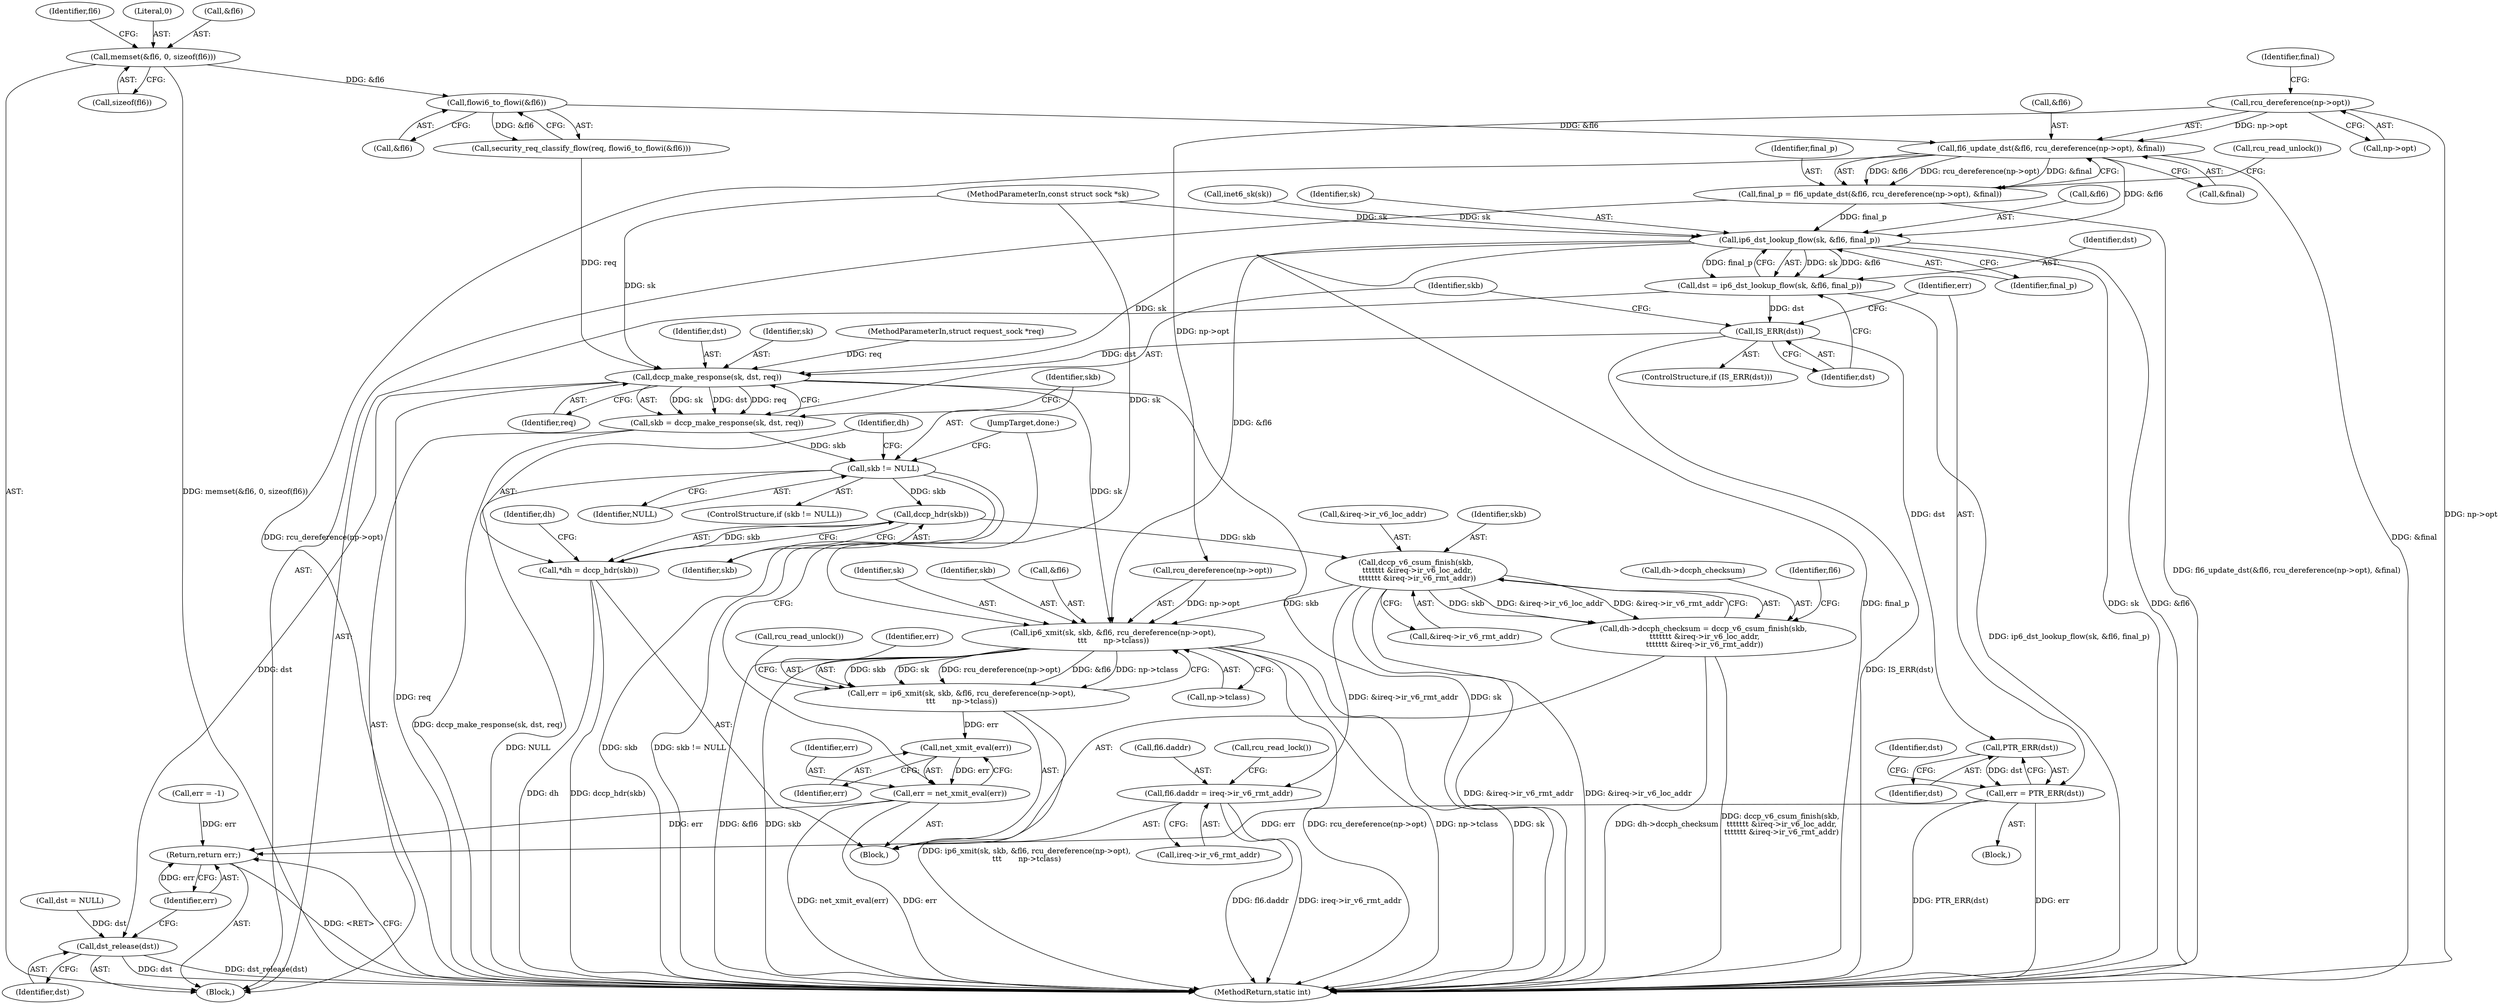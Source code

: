 digraph "0_linux_45f6fad84cc305103b28d73482b344d7f5b76f39_1@API" {
"1000184" [label="(Call,fl6_update_dst(&fl6, rcu_dereference(np->opt), &final))"];
"1000178" [label="(Call,flowi6_to_flowi(&fl6))"];
"1000124" [label="(Call,memset(&fl6, 0, sizeof(fl6)))"];
"1000187" [label="(Call,rcu_dereference(np->opt))"];
"1000182" [label="(Call,final_p = fl6_update_dst(&fl6, rcu_dereference(np->opt), &final))"];
"1000196" [label="(Call,ip6_dst_lookup_flow(sk, &fl6, final_p))"];
"1000194" [label="(Call,dst = ip6_dst_lookup_flow(sk, &fl6, final_p))"];
"1000202" [label="(Call,IS_ERR(dst))"];
"1000207" [label="(Call,PTR_ERR(dst))"];
"1000205" [label="(Call,err = PTR_ERR(dst))"];
"1000273" [label="(Return,return err;)"];
"1000215" [label="(Call,dccp_make_response(sk, dst, req))"];
"1000213" [label="(Call,skb = dccp_make_response(sk, dst, req))"];
"1000220" [label="(Call,skb != NULL)"];
"1000227" [label="(Call,dccp_hdr(skb))"];
"1000225" [label="(Call,*dh = dccp_hdr(skb))"];
"1000233" [label="(Call,dccp_v6_csum_finish(skb,\n \t\t\t\t\t\t\t &ireq->ir_v6_loc_addr,\n \t\t\t\t\t\t\t &ireq->ir_v6_rmt_addr))"];
"1000229" [label="(Call,dh->dccph_checksum = dccp_v6_csum_finish(skb,\n \t\t\t\t\t\t\t &ireq->ir_v6_loc_addr,\n \t\t\t\t\t\t\t &ireq->ir_v6_rmt_addr))"];
"1000243" [label="(Call,fl6.daddr = ireq->ir_v6_rmt_addr)"];
"1000253" [label="(Call,ip6_xmit(sk, skb, &fl6, rcu_dereference(np->opt),\n\t\t\t       np->tclass))"];
"1000251" [label="(Call,err = ip6_xmit(sk, skb, &fl6, rcu_dereference(np->opt),\n\t\t\t       np->tclass))"];
"1000268" [label="(Call,net_xmit_eval(err))"];
"1000266" [label="(Call,err = net_xmit_eval(err))"];
"1000271" [label="(Call,dst_release(dst))"];
"1000202" [label="(Call,IS_ERR(dst))"];
"1000182" [label="(Call,final_p = fl6_update_dst(&fl6, rcu_dereference(np->opt), &final))"];
"1000128" [label="(Call,sizeof(fl6))"];
"1000208" [label="(Identifier,dst)"];
"1000235" [label="(Call,&ireq->ir_v6_loc_addr)"];
"1000250" [label="(Call,rcu_read_lock())"];
"1000251" [label="(Call,err = ip6_xmit(sk, skb, &fl6, rcu_dereference(np->opt),\n\t\t\t       np->tclass))"];
"1000267" [label="(Identifier,err)"];
"1000220" [label="(Call,skb != NULL)"];
"1000227" [label="(Call,dccp_hdr(skb))"];
"1000178" [label="(Call,flowi6_to_flowi(&fl6))"];
"1000273" [label="(Return,return err;)"];
"1000112" [label="(Call,inet6_sk(sk))"];
"1000223" [label="(Block,)"];
"1000210" [label="(Identifier,dst)"];
"1000269" [label="(Identifier,err)"];
"1000270" [label="(JumpTarget,done:)"];
"1000207" [label="(Call,PTR_ERR(dst))"];
"1000119" [label="(Call,err = -1)"];
"1000184" [label="(Call,fl6_update_dst(&fl6, rcu_dereference(np->opt), &final))"];
"1000194" [label="(Call,dst = ip6_dst_lookup_flow(sk, &fl6, final_p))"];
"1000214" [label="(Identifier,skb)"];
"1000247" [label="(Call,ireq->ir_v6_rmt_addr)"];
"1000275" [label="(MethodReturn,static int)"];
"1000124" [label="(Call,memset(&fl6, 0, sizeof(fl6)))"];
"1000225" [label="(Call,*dh = dccp_hdr(skb))"];
"1000233" [label="(Call,dccp_v6_csum_finish(skb,\n \t\t\t\t\t\t\t &ireq->ir_v6_loc_addr,\n \t\t\t\t\t\t\t &ireq->ir_v6_rmt_addr))"];
"1000197" [label="(Identifier,sk)"];
"1000213" [label="(Call,skb = dccp_make_response(sk, dst, req))"];
"1000218" [label="(Identifier,req)"];
"1000228" [label="(Identifier,skb)"];
"1000101" [label="(MethodParameterIn,const struct sock *sk)"];
"1000187" [label="(Call,rcu_dereference(np->opt))"];
"1000215" [label="(Call,dccp_make_response(sk, dst, req))"];
"1000266" [label="(Call,err = net_xmit_eval(err))"];
"1000216" [label="(Identifier,sk)"];
"1000271" [label="(Call,dst_release(dst))"];
"1000191" [label="(Call,&final)"];
"1000256" [label="(Call,&fl6)"];
"1000219" [label="(ControlStructure,if (skb != NULL))"];
"1000102" [label="(MethodParameterIn,struct request_sock *req)"];
"1000132" [label="(Identifier,fl6)"];
"1000222" [label="(Identifier,NULL)"];
"1000127" [label="(Literal,0)"];
"1000231" [label="(Identifier,dh)"];
"1000254" [label="(Identifier,sk)"];
"1000196" [label="(Call,ip6_dst_lookup_flow(sk, &fl6, final_p))"];
"1000203" [label="(Identifier,dst)"];
"1000176" [label="(Call,security_req_classify_flow(req, flowi6_to_flowi(&fl6)))"];
"1000193" [label="(Call,rcu_read_unlock())"];
"1000188" [label="(Call,np->opt)"];
"1000253" [label="(Call,ip6_xmit(sk, skb, &fl6, rcu_dereference(np->opt),\n\t\t\t       np->tclass))"];
"1000204" [label="(Block,)"];
"1000244" [label="(Call,fl6.daddr)"];
"1000255" [label="(Identifier,skb)"];
"1000272" [label="(Identifier,dst)"];
"1000192" [label="(Identifier,final)"];
"1000217" [label="(Identifier,dst)"];
"1000234" [label="(Identifier,skb)"];
"1000230" [label="(Call,dh->dccph_checksum)"];
"1000268" [label="(Call,net_xmit_eval(err))"];
"1000221" [label="(Identifier,skb)"];
"1000183" [label="(Identifier,final_p)"];
"1000245" [label="(Identifier,fl6)"];
"1000239" [label="(Call,&ireq->ir_v6_rmt_addr)"];
"1000262" [label="(Call,np->tclass)"];
"1000103" [label="(Block,)"];
"1000201" [label="(ControlStructure,if (IS_ERR(dst)))"];
"1000200" [label="(Identifier,final_p)"];
"1000205" [label="(Call,err = PTR_ERR(dst))"];
"1000252" [label="(Identifier,err)"];
"1000243" [label="(Call,fl6.daddr = ireq->ir_v6_rmt_addr)"];
"1000125" [label="(Call,&fl6)"];
"1000206" [label="(Identifier,err)"];
"1000229" [label="(Call,dh->dccph_checksum = dccp_v6_csum_finish(skb,\n \t\t\t\t\t\t\t &ireq->ir_v6_loc_addr,\n \t\t\t\t\t\t\t &ireq->ir_v6_rmt_addr))"];
"1000265" [label="(Call,rcu_read_unlock())"];
"1000209" [label="(Call,dst = NULL)"];
"1000195" [label="(Identifier,dst)"];
"1000185" [label="(Call,&fl6)"];
"1000198" [label="(Call,&fl6)"];
"1000274" [label="(Identifier,err)"];
"1000226" [label="(Identifier,dh)"];
"1000258" [label="(Call,rcu_dereference(np->opt))"];
"1000179" [label="(Call,&fl6)"];
"1000184" -> "1000182"  [label="AST: "];
"1000184" -> "1000191"  [label="CFG: "];
"1000185" -> "1000184"  [label="AST: "];
"1000187" -> "1000184"  [label="AST: "];
"1000191" -> "1000184"  [label="AST: "];
"1000182" -> "1000184"  [label="CFG: "];
"1000184" -> "1000275"  [label="DDG: rcu_dereference(np->opt)"];
"1000184" -> "1000275"  [label="DDG: &final"];
"1000184" -> "1000182"  [label="DDG: &fl6"];
"1000184" -> "1000182"  [label="DDG: rcu_dereference(np->opt)"];
"1000184" -> "1000182"  [label="DDG: &final"];
"1000178" -> "1000184"  [label="DDG: &fl6"];
"1000187" -> "1000184"  [label="DDG: np->opt"];
"1000184" -> "1000196"  [label="DDG: &fl6"];
"1000178" -> "1000176"  [label="AST: "];
"1000178" -> "1000179"  [label="CFG: "];
"1000179" -> "1000178"  [label="AST: "];
"1000176" -> "1000178"  [label="CFG: "];
"1000178" -> "1000176"  [label="DDG: &fl6"];
"1000124" -> "1000178"  [label="DDG: &fl6"];
"1000124" -> "1000103"  [label="AST: "];
"1000124" -> "1000128"  [label="CFG: "];
"1000125" -> "1000124"  [label="AST: "];
"1000127" -> "1000124"  [label="AST: "];
"1000128" -> "1000124"  [label="AST: "];
"1000132" -> "1000124"  [label="CFG: "];
"1000124" -> "1000275"  [label="DDG: memset(&fl6, 0, sizeof(fl6))"];
"1000187" -> "1000188"  [label="CFG: "];
"1000188" -> "1000187"  [label="AST: "];
"1000192" -> "1000187"  [label="CFG: "];
"1000187" -> "1000275"  [label="DDG: np->opt"];
"1000187" -> "1000258"  [label="DDG: np->opt"];
"1000182" -> "1000103"  [label="AST: "];
"1000183" -> "1000182"  [label="AST: "];
"1000193" -> "1000182"  [label="CFG: "];
"1000182" -> "1000275"  [label="DDG: fl6_update_dst(&fl6, rcu_dereference(np->opt), &final)"];
"1000182" -> "1000196"  [label="DDG: final_p"];
"1000196" -> "1000194"  [label="AST: "];
"1000196" -> "1000200"  [label="CFG: "];
"1000197" -> "1000196"  [label="AST: "];
"1000198" -> "1000196"  [label="AST: "];
"1000200" -> "1000196"  [label="AST: "];
"1000194" -> "1000196"  [label="CFG: "];
"1000196" -> "1000275"  [label="DDG: sk"];
"1000196" -> "1000275"  [label="DDG: final_p"];
"1000196" -> "1000275"  [label="DDG: &fl6"];
"1000196" -> "1000194"  [label="DDG: sk"];
"1000196" -> "1000194"  [label="DDG: &fl6"];
"1000196" -> "1000194"  [label="DDG: final_p"];
"1000112" -> "1000196"  [label="DDG: sk"];
"1000101" -> "1000196"  [label="DDG: sk"];
"1000196" -> "1000215"  [label="DDG: sk"];
"1000196" -> "1000253"  [label="DDG: &fl6"];
"1000194" -> "1000103"  [label="AST: "];
"1000195" -> "1000194"  [label="AST: "];
"1000203" -> "1000194"  [label="CFG: "];
"1000194" -> "1000275"  [label="DDG: ip6_dst_lookup_flow(sk, &fl6, final_p)"];
"1000194" -> "1000202"  [label="DDG: dst"];
"1000202" -> "1000201"  [label="AST: "];
"1000202" -> "1000203"  [label="CFG: "];
"1000203" -> "1000202"  [label="AST: "];
"1000206" -> "1000202"  [label="CFG: "];
"1000214" -> "1000202"  [label="CFG: "];
"1000202" -> "1000275"  [label="DDG: IS_ERR(dst)"];
"1000202" -> "1000207"  [label="DDG: dst"];
"1000202" -> "1000215"  [label="DDG: dst"];
"1000207" -> "1000205"  [label="AST: "];
"1000207" -> "1000208"  [label="CFG: "];
"1000208" -> "1000207"  [label="AST: "];
"1000205" -> "1000207"  [label="CFG: "];
"1000207" -> "1000205"  [label="DDG: dst"];
"1000205" -> "1000204"  [label="AST: "];
"1000206" -> "1000205"  [label="AST: "];
"1000210" -> "1000205"  [label="CFG: "];
"1000205" -> "1000275"  [label="DDG: err"];
"1000205" -> "1000275"  [label="DDG: PTR_ERR(dst)"];
"1000205" -> "1000273"  [label="DDG: err"];
"1000273" -> "1000103"  [label="AST: "];
"1000273" -> "1000274"  [label="CFG: "];
"1000274" -> "1000273"  [label="AST: "];
"1000275" -> "1000273"  [label="CFG: "];
"1000273" -> "1000275"  [label="DDG: <RET>"];
"1000274" -> "1000273"  [label="DDG: err"];
"1000266" -> "1000273"  [label="DDG: err"];
"1000119" -> "1000273"  [label="DDG: err"];
"1000215" -> "1000213"  [label="AST: "];
"1000215" -> "1000218"  [label="CFG: "];
"1000216" -> "1000215"  [label="AST: "];
"1000217" -> "1000215"  [label="AST: "];
"1000218" -> "1000215"  [label="AST: "];
"1000213" -> "1000215"  [label="CFG: "];
"1000215" -> "1000275"  [label="DDG: sk"];
"1000215" -> "1000275"  [label="DDG: req"];
"1000215" -> "1000213"  [label="DDG: sk"];
"1000215" -> "1000213"  [label="DDG: dst"];
"1000215" -> "1000213"  [label="DDG: req"];
"1000101" -> "1000215"  [label="DDG: sk"];
"1000176" -> "1000215"  [label="DDG: req"];
"1000102" -> "1000215"  [label="DDG: req"];
"1000215" -> "1000253"  [label="DDG: sk"];
"1000215" -> "1000271"  [label="DDG: dst"];
"1000213" -> "1000103"  [label="AST: "];
"1000214" -> "1000213"  [label="AST: "];
"1000221" -> "1000213"  [label="CFG: "];
"1000213" -> "1000275"  [label="DDG: dccp_make_response(sk, dst, req)"];
"1000213" -> "1000220"  [label="DDG: skb"];
"1000220" -> "1000219"  [label="AST: "];
"1000220" -> "1000222"  [label="CFG: "];
"1000221" -> "1000220"  [label="AST: "];
"1000222" -> "1000220"  [label="AST: "];
"1000226" -> "1000220"  [label="CFG: "];
"1000270" -> "1000220"  [label="CFG: "];
"1000220" -> "1000275"  [label="DDG: skb"];
"1000220" -> "1000275"  [label="DDG: NULL"];
"1000220" -> "1000275"  [label="DDG: skb != NULL"];
"1000220" -> "1000227"  [label="DDG: skb"];
"1000227" -> "1000225"  [label="AST: "];
"1000227" -> "1000228"  [label="CFG: "];
"1000228" -> "1000227"  [label="AST: "];
"1000225" -> "1000227"  [label="CFG: "];
"1000227" -> "1000225"  [label="DDG: skb"];
"1000227" -> "1000233"  [label="DDG: skb"];
"1000225" -> "1000223"  [label="AST: "];
"1000226" -> "1000225"  [label="AST: "];
"1000231" -> "1000225"  [label="CFG: "];
"1000225" -> "1000275"  [label="DDG: dccp_hdr(skb)"];
"1000225" -> "1000275"  [label="DDG: dh"];
"1000233" -> "1000229"  [label="AST: "];
"1000233" -> "1000239"  [label="CFG: "];
"1000234" -> "1000233"  [label="AST: "];
"1000235" -> "1000233"  [label="AST: "];
"1000239" -> "1000233"  [label="AST: "];
"1000229" -> "1000233"  [label="CFG: "];
"1000233" -> "1000275"  [label="DDG: &ireq->ir_v6_rmt_addr"];
"1000233" -> "1000275"  [label="DDG: &ireq->ir_v6_loc_addr"];
"1000233" -> "1000229"  [label="DDG: skb"];
"1000233" -> "1000229"  [label="DDG: &ireq->ir_v6_loc_addr"];
"1000233" -> "1000229"  [label="DDG: &ireq->ir_v6_rmt_addr"];
"1000233" -> "1000243"  [label="DDG: &ireq->ir_v6_rmt_addr"];
"1000233" -> "1000253"  [label="DDG: skb"];
"1000229" -> "1000223"  [label="AST: "];
"1000230" -> "1000229"  [label="AST: "];
"1000245" -> "1000229"  [label="CFG: "];
"1000229" -> "1000275"  [label="DDG: dccp_v6_csum_finish(skb,\n \t\t\t\t\t\t\t &ireq->ir_v6_loc_addr,\n \t\t\t\t\t\t\t &ireq->ir_v6_rmt_addr)"];
"1000229" -> "1000275"  [label="DDG: dh->dccph_checksum"];
"1000243" -> "1000223"  [label="AST: "];
"1000243" -> "1000247"  [label="CFG: "];
"1000244" -> "1000243"  [label="AST: "];
"1000247" -> "1000243"  [label="AST: "];
"1000250" -> "1000243"  [label="CFG: "];
"1000243" -> "1000275"  [label="DDG: fl6.daddr"];
"1000243" -> "1000275"  [label="DDG: ireq->ir_v6_rmt_addr"];
"1000253" -> "1000251"  [label="AST: "];
"1000253" -> "1000262"  [label="CFG: "];
"1000254" -> "1000253"  [label="AST: "];
"1000255" -> "1000253"  [label="AST: "];
"1000256" -> "1000253"  [label="AST: "];
"1000258" -> "1000253"  [label="AST: "];
"1000262" -> "1000253"  [label="AST: "];
"1000251" -> "1000253"  [label="CFG: "];
"1000253" -> "1000275"  [label="DDG: skb"];
"1000253" -> "1000275"  [label="DDG: sk"];
"1000253" -> "1000275"  [label="DDG: rcu_dereference(np->opt)"];
"1000253" -> "1000275"  [label="DDG: np->tclass"];
"1000253" -> "1000275"  [label="DDG: &fl6"];
"1000253" -> "1000251"  [label="DDG: skb"];
"1000253" -> "1000251"  [label="DDG: sk"];
"1000253" -> "1000251"  [label="DDG: rcu_dereference(np->opt)"];
"1000253" -> "1000251"  [label="DDG: &fl6"];
"1000253" -> "1000251"  [label="DDG: np->tclass"];
"1000101" -> "1000253"  [label="DDG: sk"];
"1000258" -> "1000253"  [label="DDG: np->opt"];
"1000251" -> "1000223"  [label="AST: "];
"1000252" -> "1000251"  [label="AST: "];
"1000265" -> "1000251"  [label="CFG: "];
"1000251" -> "1000275"  [label="DDG: ip6_xmit(sk, skb, &fl6, rcu_dereference(np->opt),\n\t\t\t       np->tclass)"];
"1000251" -> "1000268"  [label="DDG: err"];
"1000268" -> "1000266"  [label="AST: "];
"1000268" -> "1000269"  [label="CFG: "];
"1000269" -> "1000268"  [label="AST: "];
"1000266" -> "1000268"  [label="CFG: "];
"1000268" -> "1000266"  [label="DDG: err"];
"1000266" -> "1000223"  [label="AST: "];
"1000267" -> "1000266"  [label="AST: "];
"1000270" -> "1000266"  [label="CFG: "];
"1000266" -> "1000275"  [label="DDG: net_xmit_eval(err)"];
"1000266" -> "1000275"  [label="DDG: err"];
"1000271" -> "1000103"  [label="AST: "];
"1000271" -> "1000272"  [label="CFG: "];
"1000272" -> "1000271"  [label="AST: "];
"1000274" -> "1000271"  [label="CFG: "];
"1000271" -> "1000275"  [label="DDG: dst"];
"1000271" -> "1000275"  [label="DDG: dst_release(dst)"];
"1000209" -> "1000271"  [label="DDG: dst"];
}
